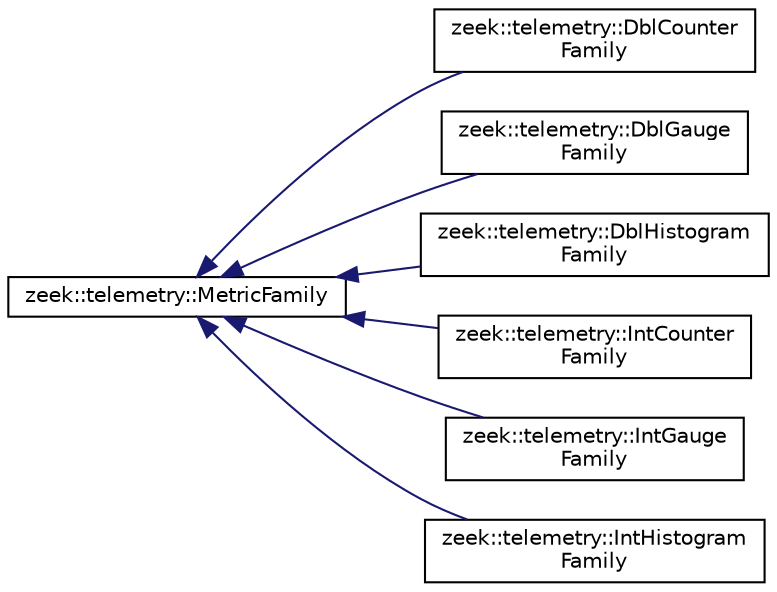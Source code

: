 digraph "Graphical Class Hierarchy"
{
 // LATEX_PDF_SIZE
  edge [fontname="Helvetica",fontsize="10",labelfontname="Helvetica",labelfontsize="10"];
  node [fontname="Helvetica",fontsize="10",shape=record];
  rankdir="LR";
  Node0 [label="zeek::telemetry::MetricFamily",height=0.2,width=0.4,color="black", fillcolor="white", style="filled",URL="$dc/d29/classzeek_1_1telemetry_1_1MetricFamily.html",tooltip=" "];
  Node0 -> Node1 [dir="back",color="midnightblue",fontsize="10",style="solid",fontname="Helvetica"];
  Node1 [label="zeek::telemetry::DblCounter\lFamily",height=0.2,width=0.4,color="black", fillcolor="white", style="filled",URL="$d7/d73/classzeek_1_1telemetry_1_1DblCounterFamily.html",tooltip=" "];
  Node0 -> Node2 [dir="back",color="midnightblue",fontsize="10",style="solid",fontname="Helvetica"];
  Node2 [label="zeek::telemetry::DblGauge\lFamily",height=0.2,width=0.4,color="black", fillcolor="white", style="filled",URL="$dd/d73/classzeek_1_1telemetry_1_1DblGaugeFamily.html",tooltip=" "];
  Node0 -> Node3 [dir="back",color="midnightblue",fontsize="10",style="solid",fontname="Helvetica"];
  Node3 [label="zeek::telemetry::DblHistogram\lFamily",height=0.2,width=0.4,color="black", fillcolor="white", style="filled",URL="$d9/dc7/classzeek_1_1telemetry_1_1DblHistogramFamily.html",tooltip=" "];
  Node0 -> Node4 [dir="back",color="midnightblue",fontsize="10",style="solid",fontname="Helvetica"];
  Node4 [label="zeek::telemetry::IntCounter\lFamily",height=0.2,width=0.4,color="black", fillcolor="white", style="filled",URL="$d9/d8b/classzeek_1_1telemetry_1_1IntCounterFamily.html",tooltip=" "];
  Node0 -> Node5 [dir="back",color="midnightblue",fontsize="10",style="solid",fontname="Helvetica"];
  Node5 [label="zeek::telemetry::IntGauge\lFamily",height=0.2,width=0.4,color="black", fillcolor="white", style="filled",URL="$d4/d0d/classzeek_1_1telemetry_1_1IntGaugeFamily.html",tooltip=" "];
  Node0 -> Node6 [dir="back",color="midnightblue",fontsize="10",style="solid",fontname="Helvetica"];
  Node6 [label="zeek::telemetry::IntHistogram\lFamily",height=0.2,width=0.4,color="black", fillcolor="white", style="filled",URL="$d8/d33/classzeek_1_1telemetry_1_1IntHistogramFamily.html",tooltip=" "];
}
